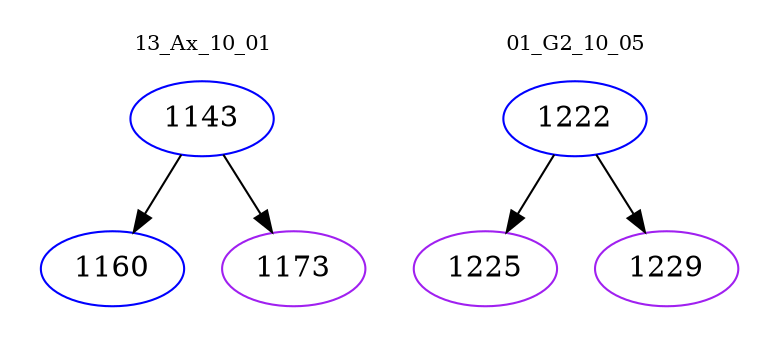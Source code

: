 digraph{
subgraph cluster_0 {
color = white
label = "13_Ax_10_01";
fontsize=10;
T0_1143 [label="1143", color="blue"]
T0_1143 -> T0_1160 [color="black"]
T0_1160 [label="1160", color="blue"]
T0_1143 -> T0_1173 [color="black"]
T0_1173 [label="1173", color="purple"]
}
subgraph cluster_1 {
color = white
label = "01_G2_10_05";
fontsize=10;
T1_1222 [label="1222", color="blue"]
T1_1222 -> T1_1225 [color="black"]
T1_1225 [label="1225", color="purple"]
T1_1222 -> T1_1229 [color="black"]
T1_1229 [label="1229", color="purple"]
}
}
